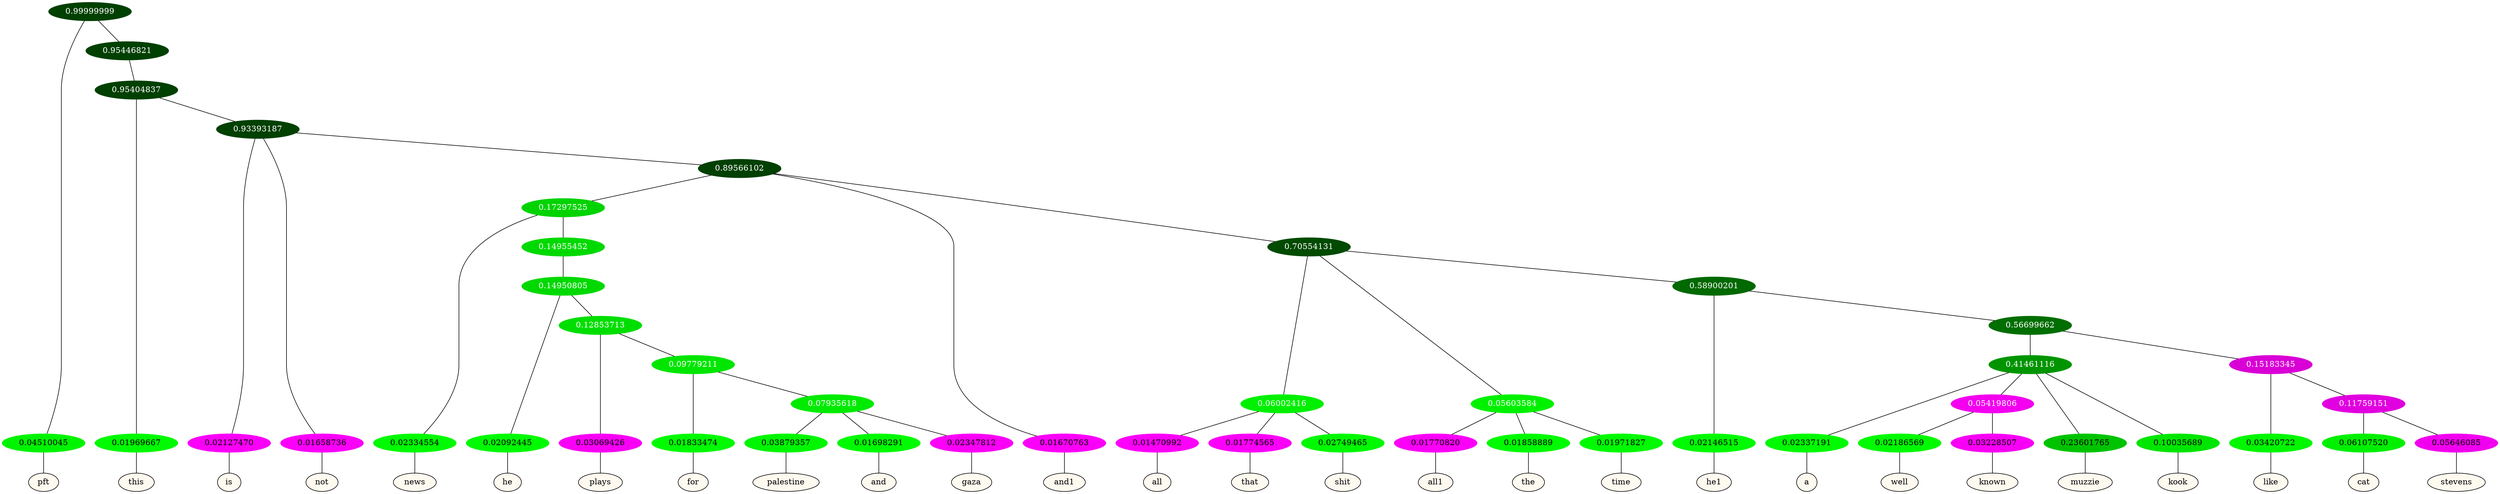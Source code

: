 graph {
	node [format=png height=0.15 nodesep=0.001 ordering=out overlap=prism overlap_scaling=0.01 ranksep=0.001 ratio=0.2 style=filled width=0.15]
	{
		rank=same
		a_w_1 [label=pft color=black fillcolor=floralwhite style="filled,solid"]
		a_w_4 [label=this color=black fillcolor=floralwhite style="filled,solid"]
		a_w_6 [label=is color=black fillcolor=floralwhite style="filled,solid"]
		a_w_7 [label=not color=black fillcolor=floralwhite style="filled,solid"]
		a_w_12 [label=news color=black fillcolor=floralwhite style="filled,solid"]
		a_w_26 [label=he color=black fillcolor=floralwhite style="filled,solid"]
		a_w_30 [label=plays color=black fillcolor=floralwhite style="filled,solid"]
		a_w_38 [label=for color=black fillcolor=floralwhite style="filled,solid"]
		a_w_44 [label=palestine color=black fillcolor=floralwhite style="filled,solid"]
		a_w_45 [label=and color=black fillcolor=floralwhite style="filled,solid"]
		a_w_46 [label=gaza color=black fillcolor=floralwhite style="filled,solid"]
		a_w_10 [label=and1 color=black fillcolor=floralwhite style="filled,solid"]
		a_w_18 [label=all color=black fillcolor=floralwhite style="filled,solid"]
		a_w_19 [label=that color=black fillcolor=floralwhite style="filled,solid"]
		a_w_20 [label=shit color=black fillcolor=floralwhite style="filled,solid"]
		a_w_21 [label=all1 color=black fillcolor=floralwhite style="filled,solid"]
		a_w_22 [label=the color=black fillcolor=floralwhite style="filled,solid"]
		a_w_23 [label=time color=black fillcolor=floralwhite style="filled,solid"]
		a_w_24 [label=he1 color=black fillcolor=floralwhite style="filled,solid"]
		a_w_32 [label=a color=black fillcolor=floralwhite style="filled,solid"]
		a_w_40 [label=well color=black fillcolor=floralwhite style="filled,solid"]
		a_w_41 [label=known color=black fillcolor=floralwhite style="filled,solid"]
		a_w_34 [label=muzzie color=black fillcolor=floralwhite style="filled,solid"]
		a_w_35 [label=kook color=black fillcolor=floralwhite style="filled,solid"]
		a_w_36 [label=like color=black fillcolor=floralwhite style="filled,solid"]
		a_w_42 [label=cat color=black fillcolor=floralwhite style="filled,solid"]
		a_w_43 [label=stevens color=black fillcolor=floralwhite style="filled,solid"]
	}
	a_n_1 -- a_w_1
	a_n_4 -- a_w_4
	a_n_6 -- a_w_6
	a_n_7 -- a_w_7
	a_n_12 -- a_w_12
	a_n_26 -- a_w_26
	a_n_30 -- a_w_30
	a_n_38 -- a_w_38
	a_n_44 -- a_w_44
	a_n_45 -- a_w_45
	a_n_46 -- a_w_46
	a_n_10 -- a_w_10
	a_n_18 -- a_w_18
	a_n_19 -- a_w_19
	a_n_20 -- a_w_20
	a_n_21 -- a_w_21
	a_n_22 -- a_w_22
	a_n_23 -- a_w_23
	a_n_24 -- a_w_24
	a_n_32 -- a_w_32
	a_n_40 -- a_w_40
	a_n_41 -- a_w_41
	a_n_34 -- a_w_34
	a_n_35 -- a_w_35
	a_n_36 -- a_w_36
	a_n_42 -- a_w_42
	a_n_43 -- a_w_43
	{
		rank=same
		a_n_1 [label=0.04510045 color="0.334 1.000 0.955" fontcolor=black]
		a_n_4 [label=0.01969667 color="0.334 1.000 0.980" fontcolor=black]
		a_n_6 [label=0.02127470 color="0.835 1.000 0.979" fontcolor=black]
		a_n_7 [label=0.01658736 color="0.835 1.000 0.983" fontcolor=black]
		a_n_12 [label=0.02334554 color="0.334 1.000 0.977" fontcolor=black]
		a_n_26 [label=0.02092445 color="0.334 1.000 0.979" fontcolor=black]
		a_n_30 [label=0.03069426 color="0.835 1.000 0.969" fontcolor=black]
		a_n_38 [label=0.01833474 color="0.334 1.000 0.982" fontcolor=black]
		a_n_44 [label=0.03879357 color="0.334 1.000 0.961" fontcolor=black]
		a_n_45 [label=0.01698291 color="0.334 1.000 0.983" fontcolor=black]
		a_n_46 [label=0.02347812 color="0.835 1.000 0.977" fontcolor=black]
		a_n_10 [label=0.01670763 color="0.835 1.000 0.983" fontcolor=black]
		a_n_18 [label=0.01470992 color="0.835 1.000 0.985" fontcolor=black]
		a_n_19 [label=0.01774565 color="0.835 1.000 0.982" fontcolor=black]
		a_n_20 [label=0.02749465 color="0.334 1.000 0.973" fontcolor=black]
		a_n_21 [label=0.01770820 color="0.835 1.000 0.982" fontcolor=black]
		a_n_22 [label=0.01858889 color="0.334 1.000 0.981" fontcolor=black]
		a_n_23 [label=0.01971827 color="0.334 1.000 0.980" fontcolor=black]
		a_n_24 [label=0.02146515 color="0.334 1.000 0.979" fontcolor=black]
		a_n_32 [label=0.02337191 color="0.334 1.000 0.977" fontcolor=black]
		a_n_40 [label=0.02186569 color="0.334 1.000 0.978" fontcolor=black]
		a_n_41 [label=0.03228507 color="0.835 1.000 0.968" fontcolor=black]
		a_n_34 [label=0.23601765 color="0.334 1.000 0.764" fontcolor=black]
		a_n_35 [label=0.10035689 color="0.334 1.000 0.900" fontcolor=black]
		a_n_36 [label=0.03420722 color="0.334 1.000 0.966" fontcolor=black]
		a_n_42 [label=0.06107520 color="0.334 1.000 0.939" fontcolor=black]
		a_n_43 [label=0.05646085 color="0.835 1.000 0.944" fontcolor=black]
	}
	a_n_0 [label=0.99999999 color="0.334 1.000 0.250" fontcolor=grey99]
	a_n_0 -- a_n_1
	a_n_2 [label=0.95446821 color="0.334 1.000 0.250" fontcolor=grey99]
	a_n_0 -- a_n_2
	a_n_3 [label=0.95404837 color="0.334 1.000 0.250" fontcolor=grey99]
	a_n_2 -- a_n_3
	a_n_3 -- a_n_4
	a_n_5 [label=0.93393187 color="0.334 1.000 0.250" fontcolor=grey99]
	a_n_3 -- a_n_5
	a_n_5 -- a_n_6
	a_n_5 -- a_n_7
	a_n_8 [label=0.89566102 color="0.334 1.000 0.250" fontcolor=grey99]
	a_n_5 -- a_n_8
	a_n_9 [label=0.17297525 color="0.334 1.000 0.827" fontcolor=grey99]
	a_n_8 -- a_n_9
	a_n_8 -- a_n_10
	a_n_11 [label=0.70554131 color="0.334 1.000 0.294" fontcolor=grey99]
	a_n_8 -- a_n_11
	a_n_9 -- a_n_12
	a_n_13 [label=0.14955452 color="0.334 1.000 0.850" fontcolor=grey99]
	a_n_9 -- a_n_13
	a_n_14 [label=0.06002416 color="0.334 1.000 0.940" fontcolor=grey99]
	a_n_11 -- a_n_14
	a_n_15 [label=0.05603584 color="0.334 1.000 0.944" fontcolor=grey99]
	a_n_11 -- a_n_15
	a_n_16 [label=0.58900201 color="0.334 1.000 0.411" fontcolor=grey99]
	a_n_11 -- a_n_16
	a_n_17 [label=0.14950805 color="0.334 1.000 0.850" fontcolor=grey99]
	a_n_13 -- a_n_17
	a_n_14 -- a_n_18
	a_n_14 -- a_n_19
	a_n_14 -- a_n_20
	a_n_15 -- a_n_21
	a_n_15 -- a_n_22
	a_n_15 -- a_n_23
	a_n_16 -- a_n_24
	a_n_25 [label=0.56699662 color="0.334 1.000 0.433" fontcolor=grey99]
	a_n_16 -- a_n_25
	a_n_17 -- a_n_26
	a_n_27 [label=0.12853713 color="0.334 1.000 0.871" fontcolor=grey99]
	a_n_17 -- a_n_27
	a_n_28 [label=0.41461116 color="0.334 1.000 0.585" fontcolor=grey99]
	a_n_25 -- a_n_28
	a_n_29 [label=0.15183345 color="0.835 1.000 0.848" fontcolor=grey99]
	a_n_25 -- a_n_29
	a_n_27 -- a_n_30
	a_n_31 [label=0.09779211 color="0.334 1.000 0.902" fontcolor=grey99]
	a_n_27 -- a_n_31
	a_n_28 -- a_n_32
	a_n_33 [label=0.05419806 color="0.835 1.000 0.946" fontcolor=grey99]
	a_n_28 -- a_n_33
	a_n_28 -- a_n_34
	a_n_28 -- a_n_35
	a_n_29 -- a_n_36
	a_n_37 [label=0.11759151 color="0.835 1.000 0.882" fontcolor=grey99]
	a_n_29 -- a_n_37
	a_n_31 -- a_n_38
	a_n_39 [label=0.07935618 color="0.334 1.000 0.921" fontcolor=grey99]
	a_n_31 -- a_n_39
	a_n_33 -- a_n_40
	a_n_33 -- a_n_41
	a_n_37 -- a_n_42
	a_n_37 -- a_n_43
	a_n_39 -- a_n_44
	a_n_39 -- a_n_45
	a_n_39 -- a_n_46
}
